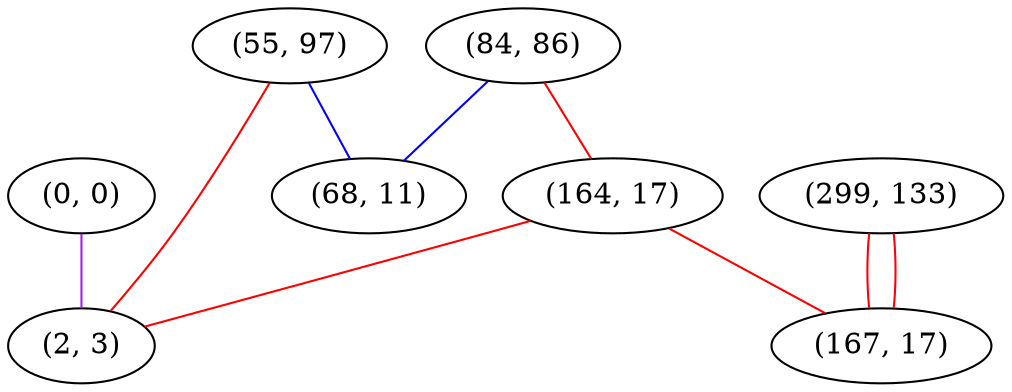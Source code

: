 graph "" {
"(0, 0)";
"(84, 86)";
"(299, 133)";
"(55, 97)";
"(164, 17)";
"(2, 3)";
"(167, 17)";
"(68, 11)";
"(0, 0)" -- "(2, 3)"  [color=purple, key=0, weight=4];
"(84, 86)" -- "(164, 17)"  [color=red, key=0, weight=1];
"(84, 86)" -- "(68, 11)"  [color=blue, key=0, weight=3];
"(299, 133)" -- "(167, 17)"  [color=red, key=0, weight=1];
"(299, 133)" -- "(167, 17)"  [color=red, key=1, weight=1];
"(55, 97)" -- "(2, 3)"  [color=red, key=0, weight=1];
"(55, 97)" -- "(68, 11)"  [color=blue, key=0, weight=3];
"(164, 17)" -- "(2, 3)"  [color=red, key=0, weight=1];
"(164, 17)" -- "(167, 17)"  [color=red, key=0, weight=1];
}
